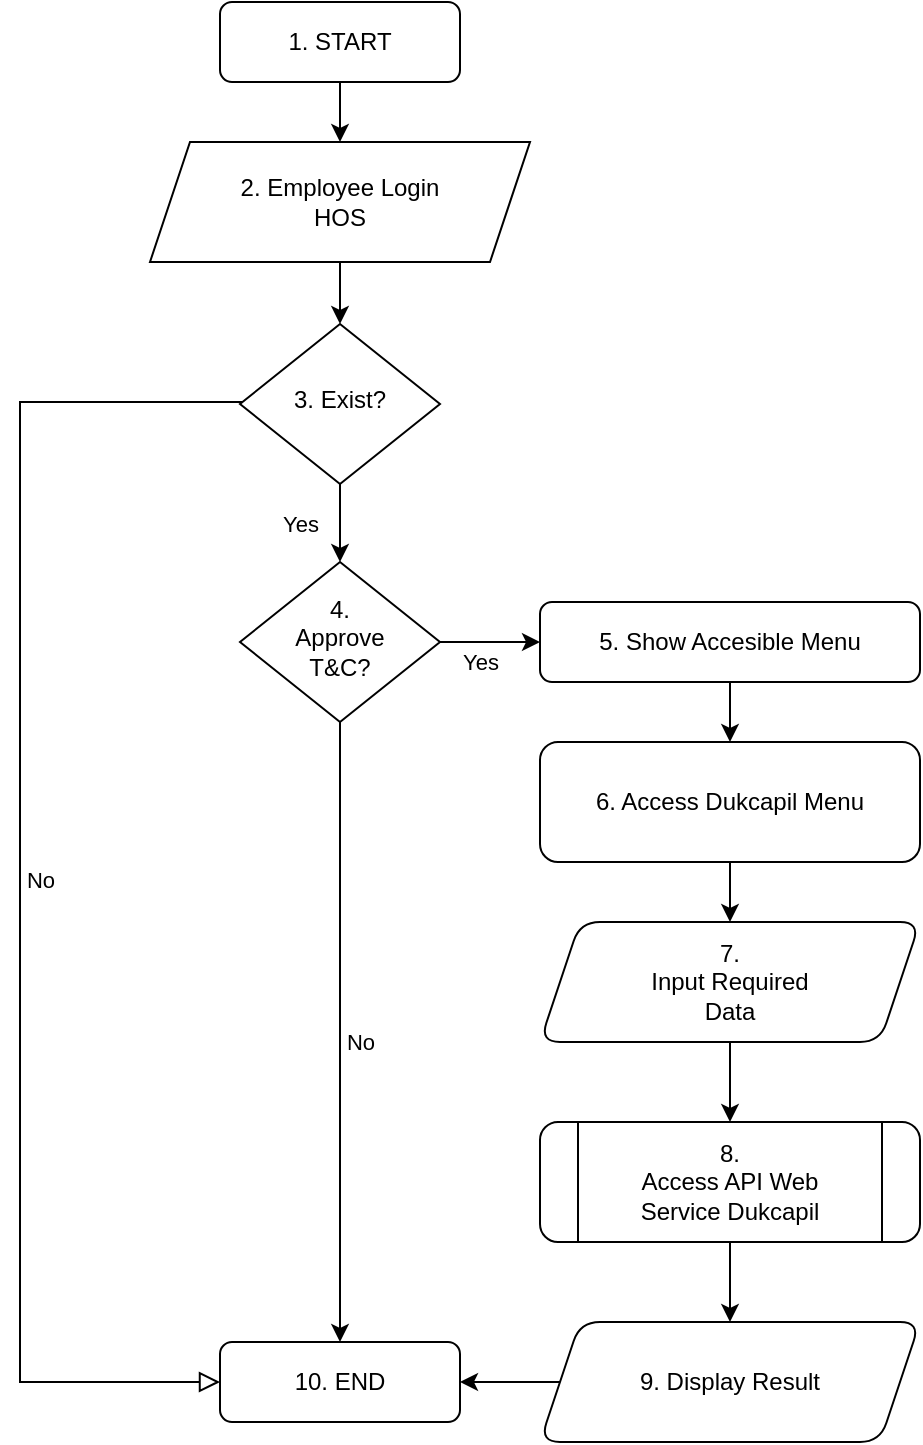 <mxfile version="20.8.16" type="github" pages="2">
  <diagram id="C5RBs43oDa-KdzZeNtuy" name="HOS-Verify KTP">
    <mxGraphModel dx="1500" dy="797" grid="1" gridSize="10" guides="1" tooltips="1" connect="1" arrows="1" fold="1" page="1" pageScale="1" pageWidth="827" pageHeight="1169" math="0" shadow="0">
      <root>
        <mxCell id="WIyWlLk6GJQsqaUBKTNV-0" />
        <mxCell id="WIyWlLk6GJQsqaUBKTNV-1" parent="WIyWlLk6GJQsqaUBKTNV-0" />
        <mxCell id="WIyWlLk6GJQsqaUBKTNV-5" value="No" style="edgeStyle=orthogonalEdgeStyle;rounded=0;html=1;jettySize=auto;orthogonalLoop=1;fontSize=11;endArrow=block;endFill=0;endSize=8;strokeWidth=1;shadow=0;labelBackgroundColor=none;entryX=0;entryY=0.5;entryDx=0;entryDy=0;" parent="WIyWlLk6GJQsqaUBKTNV-1" source="WIyWlLk6GJQsqaUBKTNV-6" target="WIyWlLk6GJQsqaUBKTNV-11" edge="1">
          <mxGeometry y="10" relative="1" as="geometry">
            <mxPoint as="offset" />
            <mxPoint x="150" y="460" as="targetPoint" />
            <Array as="points">
              <mxPoint x="60" y="210" />
              <mxPoint x="60" y="700" />
            </Array>
          </mxGeometry>
        </mxCell>
        <mxCell id="xDnpMT-b-n2gCAxEkrfP-17" value="Yes" style="edgeStyle=orthogonalEdgeStyle;rounded=0;orthogonalLoop=1;jettySize=auto;html=1;" edge="1" parent="WIyWlLk6GJQsqaUBKTNV-1" source="WIyWlLk6GJQsqaUBKTNV-6" target="WIyWlLk6GJQsqaUBKTNV-10">
          <mxGeometry y="20" relative="1" as="geometry">
            <mxPoint as="offset" />
          </mxGeometry>
        </mxCell>
        <mxCell id="WIyWlLk6GJQsqaUBKTNV-6" value="3. Exist?" style="rhombus;whiteSpace=wrap;html=1;shadow=0;fontFamily=Helvetica;fontSize=12;align=center;strokeWidth=1;spacing=6;spacingTop=-4;" parent="WIyWlLk6GJQsqaUBKTNV-1" vertex="1">
          <mxGeometry x="170" y="171" width="100" height="80" as="geometry" />
        </mxCell>
        <mxCell id="xDnpMT-b-n2gCAxEkrfP-15" value="Yes" style="edgeStyle=orthogonalEdgeStyle;rounded=0;orthogonalLoop=1;jettySize=auto;html=1;" edge="1" parent="WIyWlLk6GJQsqaUBKTNV-1" source="WIyWlLk6GJQsqaUBKTNV-10" target="WIyWlLk6GJQsqaUBKTNV-12">
          <mxGeometry x="-0.2" y="-10" relative="1" as="geometry">
            <mxPoint as="offset" />
          </mxGeometry>
        </mxCell>
        <mxCell id="xDnpMT-b-n2gCAxEkrfP-20" value="No" style="edgeStyle=orthogonalEdgeStyle;rounded=0;orthogonalLoop=1;jettySize=auto;html=1;" edge="1" parent="WIyWlLk6GJQsqaUBKTNV-1" source="WIyWlLk6GJQsqaUBKTNV-10" target="WIyWlLk6GJQsqaUBKTNV-11">
          <mxGeometry x="0.032" y="10" relative="1" as="geometry">
            <mxPoint as="offset" />
          </mxGeometry>
        </mxCell>
        <mxCell id="WIyWlLk6GJQsqaUBKTNV-10" value="4. &lt;br&gt;&lt;div&gt;Approve &lt;br&gt;&lt;/div&gt;&lt;div&gt;T&amp;amp;C?&lt;/div&gt;" style="rhombus;whiteSpace=wrap;html=1;shadow=0;fontFamily=Helvetica;fontSize=12;align=center;strokeWidth=1;spacing=6;spacingTop=-4;" parent="WIyWlLk6GJQsqaUBKTNV-1" vertex="1">
          <mxGeometry x="170" y="290" width="100" height="80" as="geometry" />
        </mxCell>
        <mxCell id="WIyWlLk6GJQsqaUBKTNV-11" value="10. END" style="rounded=1;whiteSpace=wrap;html=1;fontSize=12;glass=0;strokeWidth=1;shadow=0;" parent="WIyWlLk6GJQsqaUBKTNV-1" vertex="1">
          <mxGeometry x="160" y="680" width="120" height="40" as="geometry" />
        </mxCell>
        <mxCell id="xDnpMT-b-n2gCAxEkrfP-4" value="" style="edgeStyle=orthogonalEdgeStyle;rounded=0;orthogonalLoop=1;jettySize=auto;html=1;" edge="1" parent="WIyWlLk6GJQsqaUBKTNV-1" source="WIyWlLk6GJQsqaUBKTNV-12" target="xDnpMT-b-n2gCAxEkrfP-3">
          <mxGeometry relative="1" as="geometry" />
        </mxCell>
        <mxCell id="WIyWlLk6GJQsqaUBKTNV-12" value="5. Show Accesible Menu" style="rounded=1;whiteSpace=wrap;html=1;fontSize=12;glass=0;strokeWidth=1;shadow=0;" parent="WIyWlLk6GJQsqaUBKTNV-1" vertex="1">
          <mxGeometry x="320" y="310" width="190" height="40" as="geometry" />
        </mxCell>
        <mxCell id="xDnpMT-b-n2gCAxEkrfP-2" value="" style="edgeStyle=orthogonalEdgeStyle;rounded=0;orthogonalLoop=1;jettySize=auto;html=1;exitX=0.5;exitY=1;exitDx=0;exitDy=0;" edge="1" parent="WIyWlLk6GJQsqaUBKTNV-1" source="xDnpMT-b-n2gCAxEkrfP-0" target="xDnpMT-b-n2gCAxEkrfP-1">
          <mxGeometry relative="1" as="geometry" />
        </mxCell>
        <mxCell id="xDnpMT-b-n2gCAxEkrfP-0" value="1. START" style="rounded=1;whiteSpace=wrap;html=1;fontSize=12;glass=0;strokeWidth=1;shadow=0;" vertex="1" parent="WIyWlLk6GJQsqaUBKTNV-1">
          <mxGeometry x="160" y="10" width="120" height="40" as="geometry" />
        </mxCell>
        <mxCell id="xDnpMT-b-n2gCAxEkrfP-21" value="" style="edgeStyle=orthogonalEdgeStyle;rounded=0;orthogonalLoop=1;jettySize=auto;html=1;" edge="1" parent="WIyWlLk6GJQsqaUBKTNV-1" source="xDnpMT-b-n2gCAxEkrfP-1" target="WIyWlLk6GJQsqaUBKTNV-6">
          <mxGeometry relative="1" as="geometry" />
        </mxCell>
        <mxCell id="xDnpMT-b-n2gCAxEkrfP-1" value="2. Employee Login&lt;div&gt;HOS&lt;br&gt;&lt;/div&gt;" style="shape=parallelogram;perimeter=parallelogramPerimeter;whiteSpace=wrap;html=1;fixedSize=1;" vertex="1" parent="WIyWlLk6GJQsqaUBKTNV-1">
          <mxGeometry x="125" y="80" width="190" height="60" as="geometry" />
        </mxCell>
        <mxCell id="xDnpMT-b-n2gCAxEkrfP-6" value="" style="edgeStyle=orthogonalEdgeStyle;rounded=0;orthogonalLoop=1;jettySize=auto;html=1;" edge="1" parent="WIyWlLk6GJQsqaUBKTNV-1" source="xDnpMT-b-n2gCAxEkrfP-3" target="xDnpMT-b-n2gCAxEkrfP-5">
          <mxGeometry relative="1" as="geometry" />
        </mxCell>
        <mxCell id="xDnpMT-b-n2gCAxEkrfP-3" value="6. Access Dukcapil Menu" style="whiteSpace=wrap;html=1;rounded=1;glass=0;strokeWidth=1;shadow=0;" vertex="1" parent="WIyWlLk6GJQsqaUBKTNV-1">
          <mxGeometry x="320" y="380" width="190" height="60" as="geometry" />
        </mxCell>
        <mxCell id="xDnpMT-b-n2gCAxEkrfP-8" value="" style="edgeStyle=orthogonalEdgeStyle;rounded=0;orthogonalLoop=1;jettySize=auto;html=1;" edge="1" parent="WIyWlLk6GJQsqaUBKTNV-1" source="xDnpMT-b-n2gCAxEkrfP-5" target="xDnpMT-b-n2gCAxEkrfP-7">
          <mxGeometry relative="1" as="geometry" />
        </mxCell>
        <mxCell id="xDnpMT-b-n2gCAxEkrfP-5" value="7. &lt;br&gt;&lt;div&gt;Input Required &lt;br&gt;&lt;/div&gt;&lt;div&gt;Data&lt;/div&gt;" style="shape=parallelogram;perimeter=parallelogramPerimeter;whiteSpace=wrap;html=1;fixedSize=1;rounded=1;glass=0;strokeWidth=1;shadow=0;" vertex="1" parent="WIyWlLk6GJQsqaUBKTNV-1">
          <mxGeometry x="320" y="470" width="190" height="60" as="geometry" />
        </mxCell>
        <mxCell id="xDnpMT-b-n2gCAxEkrfP-11" value="" style="edgeStyle=orthogonalEdgeStyle;rounded=0;orthogonalLoop=1;jettySize=auto;html=1;" edge="1" parent="WIyWlLk6GJQsqaUBKTNV-1" source="xDnpMT-b-n2gCAxEkrfP-7" target="xDnpMT-b-n2gCAxEkrfP-10">
          <mxGeometry relative="1" as="geometry" />
        </mxCell>
        <mxCell id="xDnpMT-b-n2gCAxEkrfP-7" value="8. &lt;br&gt;&lt;div&gt;Access API Web&lt;/div&gt;&lt;div&gt;Service Dukcapil&lt;br&gt;&lt;/div&gt;" style="shape=process;whiteSpace=wrap;html=1;backgroundOutline=1;rounded=1;glass=0;strokeWidth=1;shadow=0;" vertex="1" parent="WIyWlLk6GJQsqaUBKTNV-1">
          <mxGeometry x="320" y="570" width="190" height="60" as="geometry" />
        </mxCell>
        <mxCell id="xDnpMT-b-n2gCAxEkrfP-12" style="edgeStyle=orthogonalEdgeStyle;rounded=0;orthogonalLoop=1;jettySize=auto;html=1;entryX=1;entryY=0.5;entryDx=0;entryDy=0;" edge="1" parent="WIyWlLk6GJQsqaUBKTNV-1" source="xDnpMT-b-n2gCAxEkrfP-10" target="WIyWlLk6GJQsqaUBKTNV-11">
          <mxGeometry relative="1" as="geometry" />
        </mxCell>
        <mxCell id="xDnpMT-b-n2gCAxEkrfP-10" value="9. Display Result" style="shape=parallelogram;perimeter=parallelogramPerimeter;whiteSpace=wrap;html=1;fixedSize=1;rounded=1;glass=0;strokeWidth=1;shadow=0;" vertex="1" parent="WIyWlLk6GJQsqaUBKTNV-1">
          <mxGeometry x="320" y="670" width="190" height="60" as="geometry" />
        </mxCell>
      </root>
    </mxGraphModel>
  </diagram>
  <diagram name="Hanwha WebService Dukcapil" id="wHVIgUHOStsldiL0tNst">
    <mxGraphModel dx="1050" dy="558" grid="1" gridSize="10" guides="1" tooltips="1" connect="1" arrows="1" fold="1" page="1" pageScale="1" pageWidth="827" pageHeight="1169" math="0" shadow="0">
      <root>
        <mxCell id="vQZEwOO5xoWDEIOp7DzE-0" />
        <mxCell id="vQZEwOO5xoWDEIOp7DzE-1" parent="vQZEwOO5xoWDEIOp7DzE-0" />
        <mxCell id="vQZEwOO5xoWDEIOp7DzE-2" value="No" style="edgeStyle=orthogonalEdgeStyle;rounded=0;html=1;jettySize=auto;orthogonalLoop=1;fontSize=11;endArrow=block;endFill=0;endSize=8;strokeWidth=1;shadow=0;labelBackgroundColor=none;entryX=0;entryY=0.5;entryDx=0;entryDy=0;" edge="1" parent="vQZEwOO5xoWDEIOp7DzE-1" source="vQZEwOO5xoWDEIOp7DzE-4" target="vQZEwOO5xoWDEIOp7DzE-8">
          <mxGeometry y="10" relative="1" as="geometry">
            <mxPoint as="offset" />
            <mxPoint x="150" y="460" as="targetPoint" />
            <Array as="points">
              <mxPoint x="60" y="210" />
              <mxPoint x="60" y="700" />
            </Array>
          </mxGeometry>
        </mxCell>
        <mxCell id="vQZEwOO5xoWDEIOp7DzE-3" value="Yes" style="edgeStyle=orthogonalEdgeStyle;rounded=0;orthogonalLoop=1;jettySize=auto;html=1;" edge="1" parent="vQZEwOO5xoWDEIOp7DzE-1" source="vQZEwOO5xoWDEIOp7DzE-4" target="vQZEwOO5xoWDEIOp7DzE-7">
          <mxGeometry y="20" relative="1" as="geometry">
            <mxPoint as="offset" />
          </mxGeometry>
        </mxCell>
        <mxCell id="vQZEwOO5xoWDEIOp7DzE-4" value="3. Exist?" style="rhombus;whiteSpace=wrap;html=1;shadow=0;fontFamily=Helvetica;fontSize=12;align=center;strokeWidth=1;spacing=6;spacingTop=-4;" vertex="1" parent="vQZEwOO5xoWDEIOp7DzE-1">
          <mxGeometry x="170" y="171" width="100" height="80" as="geometry" />
        </mxCell>
        <mxCell id="vQZEwOO5xoWDEIOp7DzE-5" value="Yes" style="edgeStyle=orthogonalEdgeStyle;rounded=0;orthogonalLoop=1;jettySize=auto;html=1;" edge="1" parent="vQZEwOO5xoWDEIOp7DzE-1" source="vQZEwOO5xoWDEIOp7DzE-7" target="vQZEwOO5xoWDEIOp7DzE-10">
          <mxGeometry x="-0.2" y="-10" relative="1" as="geometry">
            <mxPoint as="offset" />
          </mxGeometry>
        </mxCell>
        <mxCell id="vQZEwOO5xoWDEIOp7DzE-6" value="No" style="edgeStyle=orthogonalEdgeStyle;rounded=0;orthogonalLoop=1;jettySize=auto;html=1;" edge="1" parent="vQZEwOO5xoWDEIOp7DzE-1" source="vQZEwOO5xoWDEIOp7DzE-7" target="vQZEwOO5xoWDEIOp7DzE-8">
          <mxGeometry x="0.032" y="10" relative="1" as="geometry">
            <mxPoint as="offset" />
          </mxGeometry>
        </mxCell>
        <mxCell id="vQZEwOO5xoWDEIOp7DzE-7" value="4. &lt;br&gt;&lt;div&gt;Approve &lt;br&gt;&lt;/div&gt;&lt;div&gt;T&amp;amp;C?&lt;/div&gt;" style="rhombus;whiteSpace=wrap;html=1;shadow=0;fontFamily=Helvetica;fontSize=12;align=center;strokeWidth=1;spacing=6;spacingTop=-4;" vertex="1" parent="vQZEwOO5xoWDEIOp7DzE-1">
          <mxGeometry x="170" y="290" width="100" height="80" as="geometry" />
        </mxCell>
        <mxCell id="vQZEwOO5xoWDEIOp7DzE-8" value="10. END" style="rounded=1;whiteSpace=wrap;html=1;fontSize=12;glass=0;strokeWidth=1;shadow=0;" vertex="1" parent="vQZEwOO5xoWDEIOp7DzE-1">
          <mxGeometry x="160" y="680" width="120" height="40" as="geometry" />
        </mxCell>
        <mxCell id="vQZEwOO5xoWDEIOp7DzE-9" value="" style="edgeStyle=orthogonalEdgeStyle;rounded=0;orthogonalLoop=1;jettySize=auto;html=1;" edge="1" parent="vQZEwOO5xoWDEIOp7DzE-1" source="vQZEwOO5xoWDEIOp7DzE-10" target="vQZEwOO5xoWDEIOp7DzE-16">
          <mxGeometry relative="1" as="geometry" />
        </mxCell>
        <mxCell id="vQZEwOO5xoWDEIOp7DzE-10" value="5. Show Accesible Menu" style="rounded=1;whiteSpace=wrap;html=1;fontSize=12;glass=0;strokeWidth=1;shadow=0;" vertex="1" parent="vQZEwOO5xoWDEIOp7DzE-1">
          <mxGeometry x="320" y="310" width="190" height="40" as="geometry" />
        </mxCell>
        <mxCell id="vQZEwOO5xoWDEIOp7DzE-11" value="" style="edgeStyle=orthogonalEdgeStyle;rounded=0;orthogonalLoop=1;jettySize=auto;html=1;exitX=0.5;exitY=1;exitDx=0;exitDy=0;" edge="1" parent="vQZEwOO5xoWDEIOp7DzE-1" source="vQZEwOO5xoWDEIOp7DzE-12" target="vQZEwOO5xoWDEIOp7DzE-14">
          <mxGeometry relative="1" as="geometry" />
        </mxCell>
        <mxCell id="vQZEwOO5xoWDEIOp7DzE-12" value="1. START" style="rounded=1;whiteSpace=wrap;html=1;fontSize=12;glass=0;strokeWidth=1;shadow=0;" vertex="1" parent="vQZEwOO5xoWDEIOp7DzE-1">
          <mxGeometry x="160" y="10" width="120" height="40" as="geometry" />
        </mxCell>
        <mxCell id="vQZEwOO5xoWDEIOp7DzE-13" value="" style="edgeStyle=orthogonalEdgeStyle;rounded=0;orthogonalLoop=1;jettySize=auto;html=1;" edge="1" parent="vQZEwOO5xoWDEIOp7DzE-1" source="vQZEwOO5xoWDEIOp7DzE-14" target="vQZEwOO5xoWDEIOp7DzE-4">
          <mxGeometry relative="1" as="geometry" />
        </mxCell>
        <mxCell id="vQZEwOO5xoWDEIOp7DzE-14" value="2. Employee Login&lt;div&gt;HOS&lt;br&gt;&lt;/div&gt;" style="shape=parallelogram;perimeter=parallelogramPerimeter;whiteSpace=wrap;html=1;fixedSize=1;" vertex="1" parent="vQZEwOO5xoWDEIOp7DzE-1">
          <mxGeometry x="125" y="80" width="190" height="60" as="geometry" />
        </mxCell>
        <mxCell id="vQZEwOO5xoWDEIOp7DzE-15" value="" style="edgeStyle=orthogonalEdgeStyle;rounded=0;orthogonalLoop=1;jettySize=auto;html=1;" edge="1" parent="vQZEwOO5xoWDEIOp7DzE-1" source="vQZEwOO5xoWDEIOp7DzE-16" target="vQZEwOO5xoWDEIOp7DzE-18">
          <mxGeometry relative="1" as="geometry" />
        </mxCell>
        <mxCell id="vQZEwOO5xoWDEIOp7DzE-16" value="6. Access Dukcapil Menu" style="whiteSpace=wrap;html=1;rounded=1;glass=0;strokeWidth=1;shadow=0;" vertex="1" parent="vQZEwOO5xoWDEIOp7DzE-1">
          <mxGeometry x="320" y="380" width="190" height="60" as="geometry" />
        </mxCell>
        <mxCell id="vQZEwOO5xoWDEIOp7DzE-17" value="" style="edgeStyle=orthogonalEdgeStyle;rounded=0;orthogonalLoop=1;jettySize=auto;html=1;" edge="1" parent="vQZEwOO5xoWDEIOp7DzE-1" source="vQZEwOO5xoWDEIOp7DzE-18" target="vQZEwOO5xoWDEIOp7DzE-20">
          <mxGeometry relative="1" as="geometry" />
        </mxCell>
        <mxCell id="vQZEwOO5xoWDEIOp7DzE-18" value="7. &lt;br&gt;&lt;div&gt;Input Required &lt;br&gt;&lt;/div&gt;&lt;div&gt;Data&lt;/div&gt;" style="shape=parallelogram;perimeter=parallelogramPerimeter;whiteSpace=wrap;html=1;fixedSize=1;rounded=1;glass=0;strokeWidth=1;shadow=0;" vertex="1" parent="vQZEwOO5xoWDEIOp7DzE-1">
          <mxGeometry x="320" y="470" width="190" height="60" as="geometry" />
        </mxCell>
        <mxCell id="vQZEwOO5xoWDEIOp7DzE-19" value="" style="edgeStyle=orthogonalEdgeStyle;rounded=0;orthogonalLoop=1;jettySize=auto;html=1;" edge="1" parent="vQZEwOO5xoWDEIOp7DzE-1" source="vQZEwOO5xoWDEIOp7DzE-20" target="vQZEwOO5xoWDEIOp7DzE-22">
          <mxGeometry relative="1" as="geometry" />
        </mxCell>
        <mxCell id="vQZEwOO5xoWDEIOp7DzE-20" value="8. &lt;br&gt;&lt;div&gt;Access API Web&lt;/div&gt;&lt;div&gt;Service Dukcapil&lt;br&gt;&lt;/div&gt;" style="shape=process;whiteSpace=wrap;html=1;backgroundOutline=1;rounded=1;glass=0;strokeWidth=1;shadow=0;" vertex="1" parent="vQZEwOO5xoWDEIOp7DzE-1">
          <mxGeometry x="320" y="570" width="190" height="60" as="geometry" />
        </mxCell>
        <mxCell id="vQZEwOO5xoWDEIOp7DzE-21" style="edgeStyle=orthogonalEdgeStyle;rounded=0;orthogonalLoop=1;jettySize=auto;html=1;entryX=1;entryY=0.5;entryDx=0;entryDy=0;" edge="1" parent="vQZEwOO5xoWDEIOp7DzE-1" source="vQZEwOO5xoWDEIOp7DzE-22" target="vQZEwOO5xoWDEIOp7DzE-8">
          <mxGeometry relative="1" as="geometry" />
        </mxCell>
        <mxCell id="vQZEwOO5xoWDEIOp7DzE-22" value="9. Display Result" style="shape=parallelogram;perimeter=parallelogramPerimeter;whiteSpace=wrap;html=1;fixedSize=1;rounded=1;glass=0;strokeWidth=1;shadow=0;" vertex="1" parent="vQZEwOO5xoWDEIOp7DzE-1">
          <mxGeometry x="320" y="670" width="190" height="60" as="geometry" />
        </mxCell>
      </root>
    </mxGraphModel>
  </diagram>
</mxfile>
